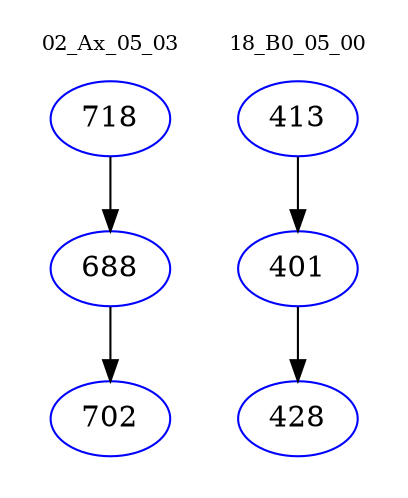 digraph{
subgraph cluster_0 {
color = white
label = "02_Ax_05_03";
fontsize=10;
T0_718 [label="718", color="blue"]
T0_718 -> T0_688 [color="black"]
T0_688 [label="688", color="blue"]
T0_688 -> T0_702 [color="black"]
T0_702 [label="702", color="blue"]
}
subgraph cluster_1 {
color = white
label = "18_B0_05_00";
fontsize=10;
T1_413 [label="413", color="blue"]
T1_413 -> T1_401 [color="black"]
T1_401 [label="401", color="blue"]
T1_401 -> T1_428 [color="black"]
T1_428 [label="428", color="blue"]
}
}
